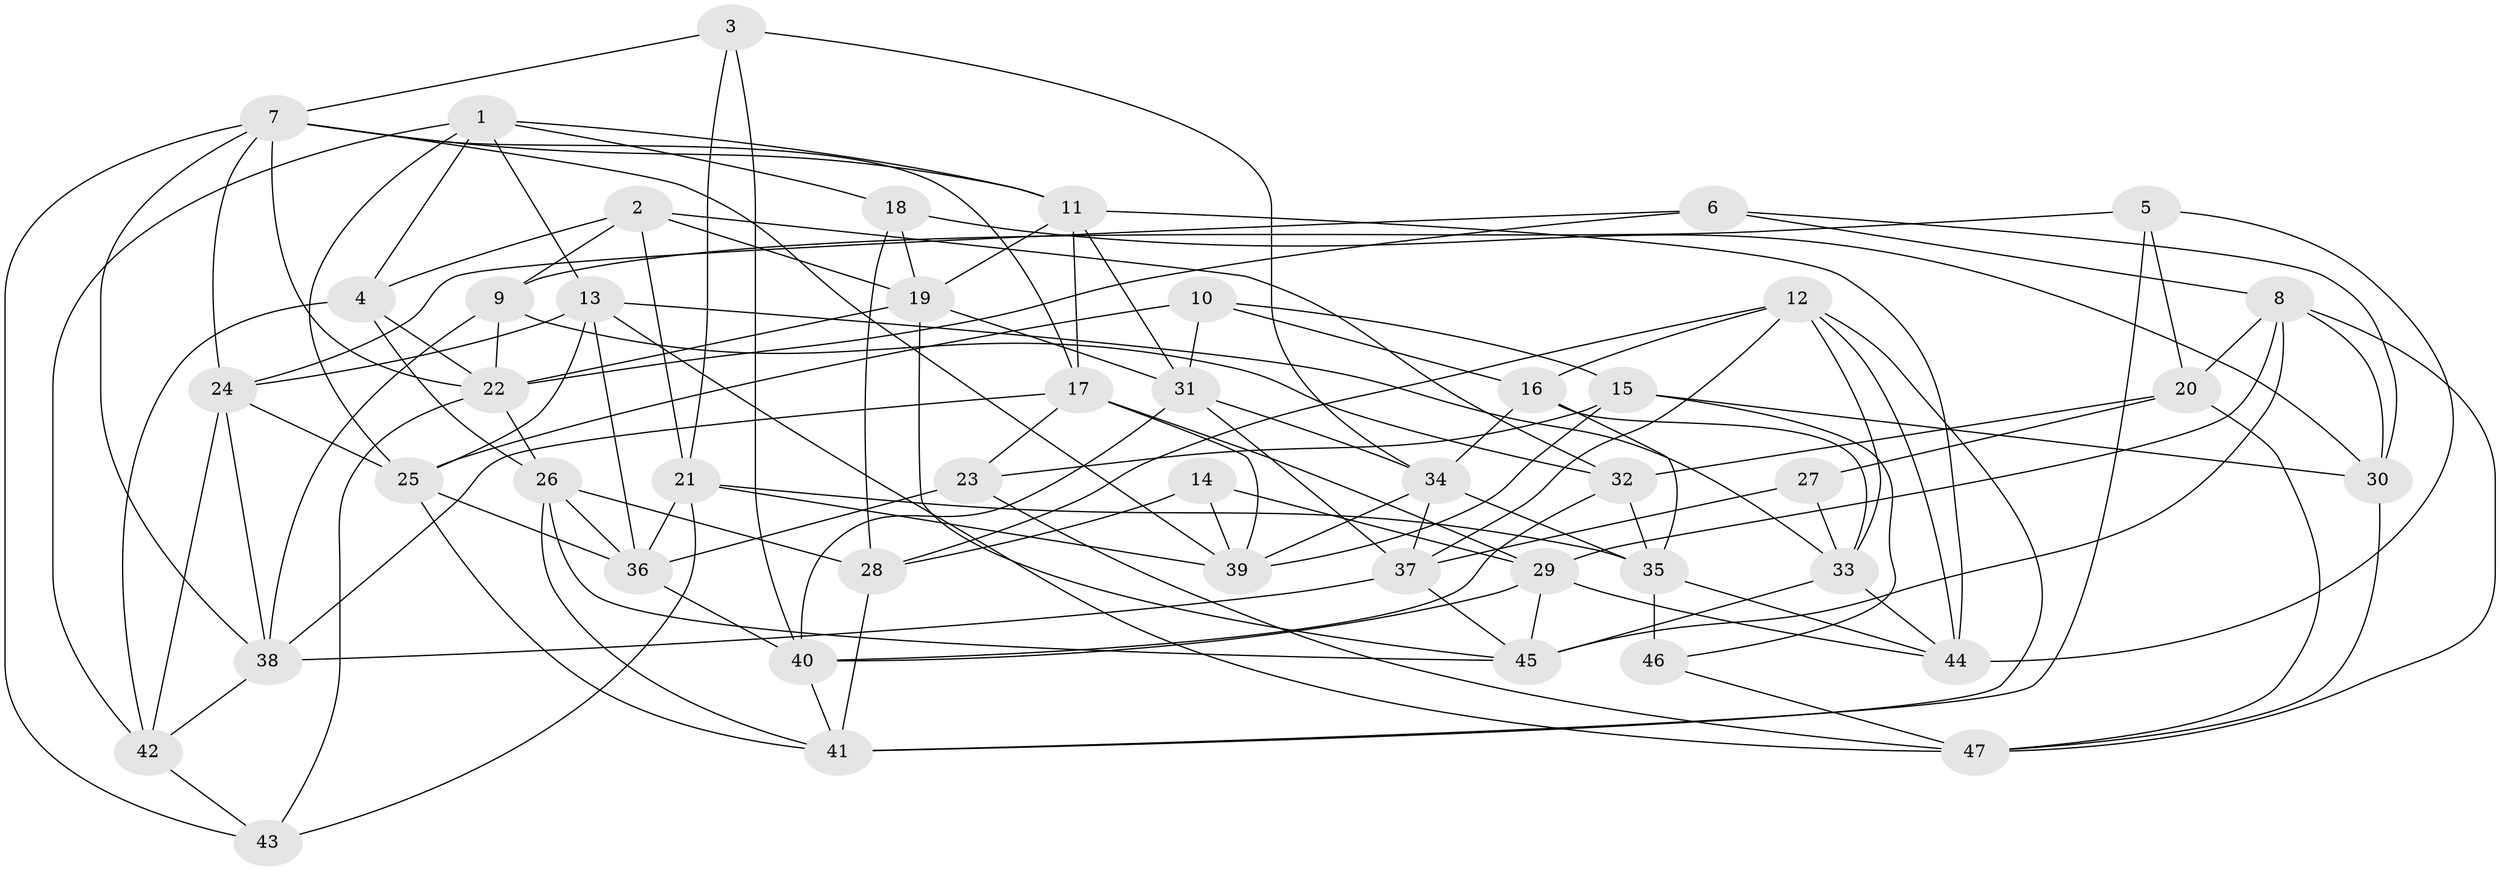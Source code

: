 // original degree distribution, {4: 1.0}
// Generated by graph-tools (version 1.1) at 2025/38/03/04/25 23:38:05]
// undirected, 47 vertices, 126 edges
graph export_dot {
  node [color=gray90,style=filled];
  1;
  2;
  3;
  4;
  5;
  6;
  7;
  8;
  9;
  10;
  11;
  12;
  13;
  14;
  15;
  16;
  17;
  18;
  19;
  20;
  21;
  22;
  23;
  24;
  25;
  26;
  27;
  28;
  29;
  30;
  31;
  32;
  33;
  34;
  35;
  36;
  37;
  38;
  39;
  40;
  41;
  42;
  43;
  44;
  45;
  46;
  47;
  1 -- 4 [weight=1.0];
  1 -- 11 [weight=1.0];
  1 -- 13 [weight=1.0];
  1 -- 18 [weight=1.0];
  1 -- 25 [weight=1.0];
  1 -- 42 [weight=1.0];
  2 -- 4 [weight=1.0];
  2 -- 9 [weight=1.0];
  2 -- 19 [weight=1.0];
  2 -- 21 [weight=2.0];
  2 -- 32 [weight=1.0];
  3 -- 7 [weight=1.0];
  3 -- 21 [weight=1.0];
  3 -- 34 [weight=1.0];
  3 -- 40 [weight=1.0];
  4 -- 22 [weight=1.0];
  4 -- 26 [weight=1.0];
  4 -- 42 [weight=2.0];
  5 -- 9 [weight=1.0];
  5 -- 20 [weight=1.0];
  5 -- 41 [weight=1.0];
  5 -- 44 [weight=1.0];
  6 -- 8 [weight=1.0];
  6 -- 22 [weight=1.0];
  6 -- 24 [weight=1.0];
  6 -- 30 [weight=1.0];
  7 -- 11 [weight=1.0];
  7 -- 17 [weight=1.0];
  7 -- 22 [weight=1.0];
  7 -- 24 [weight=1.0];
  7 -- 38 [weight=1.0];
  7 -- 39 [weight=1.0];
  7 -- 43 [weight=1.0];
  8 -- 20 [weight=1.0];
  8 -- 29 [weight=1.0];
  8 -- 30 [weight=1.0];
  8 -- 45 [weight=1.0];
  8 -- 47 [weight=1.0];
  9 -- 22 [weight=2.0];
  9 -- 32 [weight=1.0];
  9 -- 38 [weight=1.0];
  10 -- 15 [weight=1.0];
  10 -- 16 [weight=1.0];
  10 -- 25 [weight=1.0];
  10 -- 31 [weight=1.0];
  11 -- 17 [weight=1.0];
  11 -- 19 [weight=1.0];
  11 -- 31 [weight=1.0];
  11 -- 44 [weight=1.0];
  12 -- 16 [weight=1.0];
  12 -- 28 [weight=1.0];
  12 -- 33 [weight=1.0];
  12 -- 37 [weight=1.0];
  12 -- 41 [weight=1.0];
  12 -- 44 [weight=1.0];
  13 -- 24 [weight=1.0];
  13 -- 25 [weight=1.0];
  13 -- 33 [weight=1.0];
  13 -- 36 [weight=1.0];
  13 -- 47 [weight=1.0];
  14 -- 28 [weight=2.0];
  14 -- 29 [weight=1.0];
  14 -- 39 [weight=1.0];
  15 -- 23 [weight=1.0];
  15 -- 30 [weight=2.0];
  15 -- 39 [weight=1.0];
  15 -- 46 [weight=1.0];
  16 -- 33 [weight=2.0];
  16 -- 34 [weight=1.0];
  16 -- 35 [weight=1.0];
  17 -- 23 [weight=1.0];
  17 -- 29 [weight=1.0];
  17 -- 38 [weight=1.0];
  17 -- 39 [weight=1.0];
  18 -- 19 [weight=1.0];
  18 -- 28 [weight=1.0];
  18 -- 30 [weight=1.0];
  19 -- 22 [weight=1.0];
  19 -- 31 [weight=1.0];
  19 -- 45 [weight=1.0];
  20 -- 27 [weight=1.0];
  20 -- 32 [weight=2.0];
  20 -- 47 [weight=1.0];
  21 -- 35 [weight=2.0];
  21 -- 36 [weight=1.0];
  21 -- 39 [weight=1.0];
  21 -- 43 [weight=1.0];
  22 -- 26 [weight=1.0];
  22 -- 43 [weight=1.0];
  23 -- 36 [weight=1.0];
  23 -- 47 [weight=1.0];
  24 -- 25 [weight=1.0];
  24 -- 38 [weight=1.0];
  24 -- 42 [weight=1.0];
  25 -- 36 [weight=1.0];
  25 -- 41 [weight=1.0];
  26 -- 28 [weight=1.0];
  26 -- 36 [weight=1.0];
  26 -- 41 [weight=1.0];
  26 -- 45 [weight=1.0];
  27 -- 33 [weight=2.0];
  27 -- 37 [weight=1.0];
  28 -- 41 [weight=1.0];
  29 -- 40 [weight=1.0];
  29 -- 44 [weight=1.0];
  29 -- 45 [weight=1.0];
  30 -- 47 [weight=1.0];
  31 -- 34 [weight=1.0];
  31 -- 37 [weight=1.0];
  31 -- 40 [weight=1.0];
  32 -- 35 [weight=1.0];
  32 -- 40 [weight=1.0];
  33 -- 44 [weight=1.0];
  33 -- 45 [weight=1.0];
  34 -- 35 [weight=1.0];
  34 -- 37 [weight=1.0];
  34 -- 39 [weight=1.0];
  35 -- 44 [weight=1.0];
  35 -- 46 [weight=2.0];
  36 -- 40 [weight=1.0];
  37 -- 38 [weight=1.0];
  37 -- 45 [weight=1.0];
  38 -- 42 [weight=1.0];
  40 -- 41 [weight=1.0];
  42 -- 43 [weight=1.0];
  46 -- 47 [weight=1.0];
}
